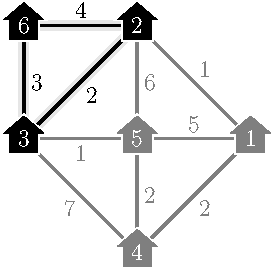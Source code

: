 unitsize(1cm);

void make_house(pair p, int id, bool act = false) {
	pen bg = gray;
	if (act)
		bg = black;

	real delta = .1;
	fill(shift(p - (.28,.28)) * scale(.56, .45) * unitsquare, white);
	path roof = (
		(p.x - .25 - delta, p.y + .1) --
		(p.x, p.y + .3 + delta) --
		(p.x + .25 + delta, p.y + .1) --
		cycle
	);
	fill(shift(p.x, p.y + .2) * scale(1.2, 1.2) * shift(-p.x, -p.y - .2) * roof, white);

	fill(shift(p - (.25,.25)) * scale(.5, .4) * unitsquare, bg);
	fill(roof, bg);
	label("$" + (string)id + "$", p, white);
}

void draw_edge(path p, int L, pair mod = N, bool act = false) {
	if (!act) {
		draw(p, gray + linewidth(1.2));
		label("$" + (string)L + "$", midpoint(p), mod, gray);
	} else {
		draw(p, gray(.9) + linewidth(5));
		draw(p, black + linewidth(1.2));
		label("$" + (string)L + "$", midpoint(p), mod);	
	}
}

real d = 2;
pair n1 = (d, 0);
pair n2 = (0, d);
pair n3 = -n1;
pair n4 = -n2;
pair n5 = (0, 0);
pair n6= (-d,d);

bool active = true;

draw_edge(n1 -- n2, 1, NE);
draw_edge(n2 -- n3, 2, SE, active);
draw_edge(n3 -- n4, 7, SW);
draw_edge(n4 -- n1, 2, SE);
draw_edge(n5 -- n1, 5, N);
draw_edge(n5 -- n2, 6, E);
draw_edge(n5 -- n3, 1, S);
draw_edge(n5 -- n4, 2, E);
draw_edge(n2 -- n6, 4, N, active);
draw_edge(n3 -- n6, 3, E, active);

make_house(n1, 1);
make_house(n2, 2, active);
make_house(n3, 3, active);
make_house(n4, 4);
make_house(n5, 5);
make_house(n6, 6, active);